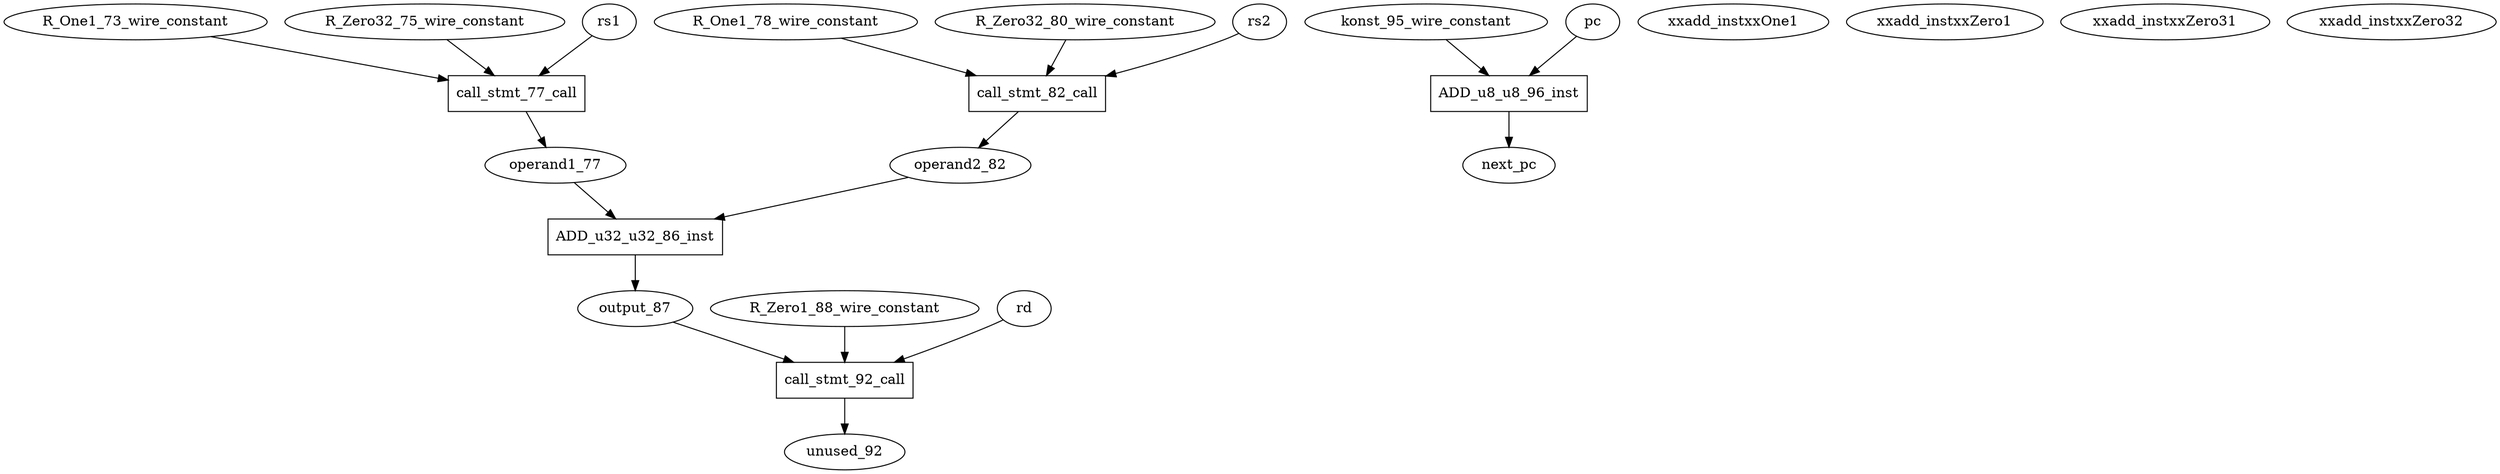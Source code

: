 digraph data_path {
  R_One1_73_wire_constant [shape=ellipse];
  R_One1_78_wire_constant [shape=ellipse];
  R_Zero1_88_wire_constant [shape=ellipse];
  R_Zero32_75_wire_constant [shape=ellipse];
  R_Zero32_80_wire_constant [shape=ellipse];
  konst_95_wire_constant [shape=ellipse];
  operand1_77 [shape=ellipse];
  operand2_82 [shape=ellipse];
  output_87 [shape=ellipse];
  unused_92 [shape=ellipse];
  xxadd_instxxOne1 [shape=ellipse];
  xxadd_instxxZero1 [shape=ellipse];
  xxadd_instxxZero31 [shape=ellipse];
  xxadd_instxxZero32 [shape=ellipse];
  ADD_u32_u32_86_inst [shape=rectangle];
operand1_77  -> ADD_u32_u32_86_inst;
operand2_82  -> ADD_u32_u32_86_inst;
ADD_u32_u32_86_inst -> output_87;
  ADD_u8_u8_96_inst [shape=rectangle];
pc  -> ADD_u8_u8_96_inst;
konst_95_wire_constant  -> ADD_u8_u8_96_inst;
ADD_u8_u8_96_inst -> next_pc;
  call_stmt_77_call [shape=rectangle];
R_One1_73_wire_constant  -> call_stmt_77_call;
rs1  -> call_stmt_77_call;
R_Zero32_75_wire_constant  -> call_stmt_77_call;
call_stmt_77_call -> operand1_77;
  call_stmt_82_call [shape=rectangle];
R_One1_78_wire_constant  -> call_stmt_82_call;
rs2  -> call_stmt_82_call;
R_Zero32_80_wire_constant  -> call_stmt_82_call;
call_stmt_82_call -> operand2_82;
  call_stmt_92_call [shape=rectangle];
R_Zero1_88_wire_constant  -> call_stmt_92_call;
rd  -> call_stmt_92_call;
output_87  -> call_stmt_92_call;
call_stmt_92_call -> unused_92;
}
